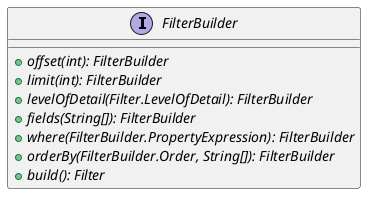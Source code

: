 @startuml

    interface FilterBuilder [[FilterBuilder.html]] {
        {abstract} +offset(int): FilterBuilder
        {abstract} +limit(int): FilterBuilder
        {abstract} +levelOfDetail(Filter.LevelOfDetail): FilterBuilder
        {abstract} +fields(String[]): FilterBuilder
        {abstract} +where(FilterBuilder.PropertyExpression): FilterBuilder
        {abstract} +orderBy(FilterBuilder.Order, String[]): FilterBuilder
        {abstract} +build(): Filter
    }

@enduml
